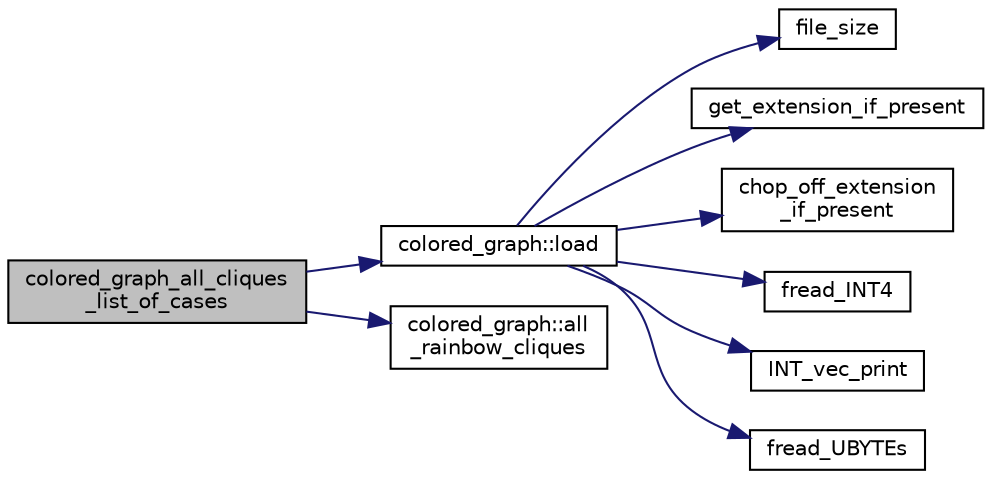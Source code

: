digraph "colored_graph_all_cliques_list_of_cases"
{
  edge [fontname="Helvetica",fontsize="10",labelfontname="Helvetica",labelfontsize="10"];
  node [fontname="Helvetica",fontsize="10",shape=record];
  rankdir="LR";
  Node24 [label="colored_graph_all_cliques\l_list_of_cases",height=0.2,width=0.4,color="black", fillcolor="grey75", style="filled", fontcolor="black"];
  Node24 -> Node25 [color="midnightblue",fontsize="10",style="solid",fontname="Helvetica"];
  Node25 [label="colored_graph::load",height=0.2,width=0.4,color="black", fillcolor="white", style="filled",URL="$dc/de2/classcolored__graph.html#aa777bb4ea083ac13058d746d63c7f128"];
  Node25 -> Node26 [color="midnightblue",fontsize="10",style="solid",fontname="Helvetica"];
  Node26 [label="file_size",height=0.2,width=0.4,color="black", fillcolor="white", style="filled",URL="$df/dbf/sajeeb_8_c.html#a5c37cf5785204b6e9adf647dc14d0e50"];
  Node25 -> Node27 [color="midnightblue",fontsize="10",style="solid",fontname="Helvetica"];
  Node27 [label="get_extension_if_present",height=0.2,width=0.4,color="black", fillcolor="white", style="filled",URL="$df/dbf/sajeeb_8_c.html#a737197cad3c39e9690cbc9931edcba6b"];
  Node25 -> Node28 [color="midnightblue",fontsize="10",style="solid",fontname="Helvetica"];
  Node28 [label="chop_off_extension\l_if_present",height=0.2,width=0.4,color="black", fillcolor="white", style="filled",URL="$df/dbf/sajeeb_8_c.html#a9ca43842b56cb96c492a4b2d285a6864"];
  Node25 -> Node29 [color="midnightblue",fontsize="10",style="solid",fontname="Helvetica"];
  Node29 [label="fread_INT4",height=0.2,width=0.4,color="black", fillcolor="white", style="filled",URL="$df/dbf/sajeeb_8_c.html#a885df02c08251c103e985ef1d7159014"];
  Node25 -> Node30 [color="midnightblue",fontsize="10",style="solid",fontname="Helvetica"];
  Node30 [label="INT_vec_print",height=0.2,width=0.4,color="black", fillcolor="white", style="filled",URL="$df/dbf/sajeeb_8_c.html#a79a5901af0b47dd0d694109543c027fe"];
  Node25 -> Node31 [color="midnightblue",fontsize="10",style="solid",fontname="Helvetica"];
  Node31 [label="fread_UBYTEs",height=0.2,width=0.4,color="black", fillcolor="white", style="filled",URL="$df/dbf/sajeeb_8_c.html#ae19b6716e6272928adcd469b05632bdb"];
  Node24 -> Node32 [color="midnightblue",fontsize="10",style="solid",fontname="Helvetica"];
  Node32 [label="colored_graph::all\l_rainbow_cliques",height=0.2,width=0.4,color="black", fillcolor="white", style="filled",URL="$dc/de2/classcolored__graph.html#a62ecc5d052397b136d676a316f94ff10"];
}
